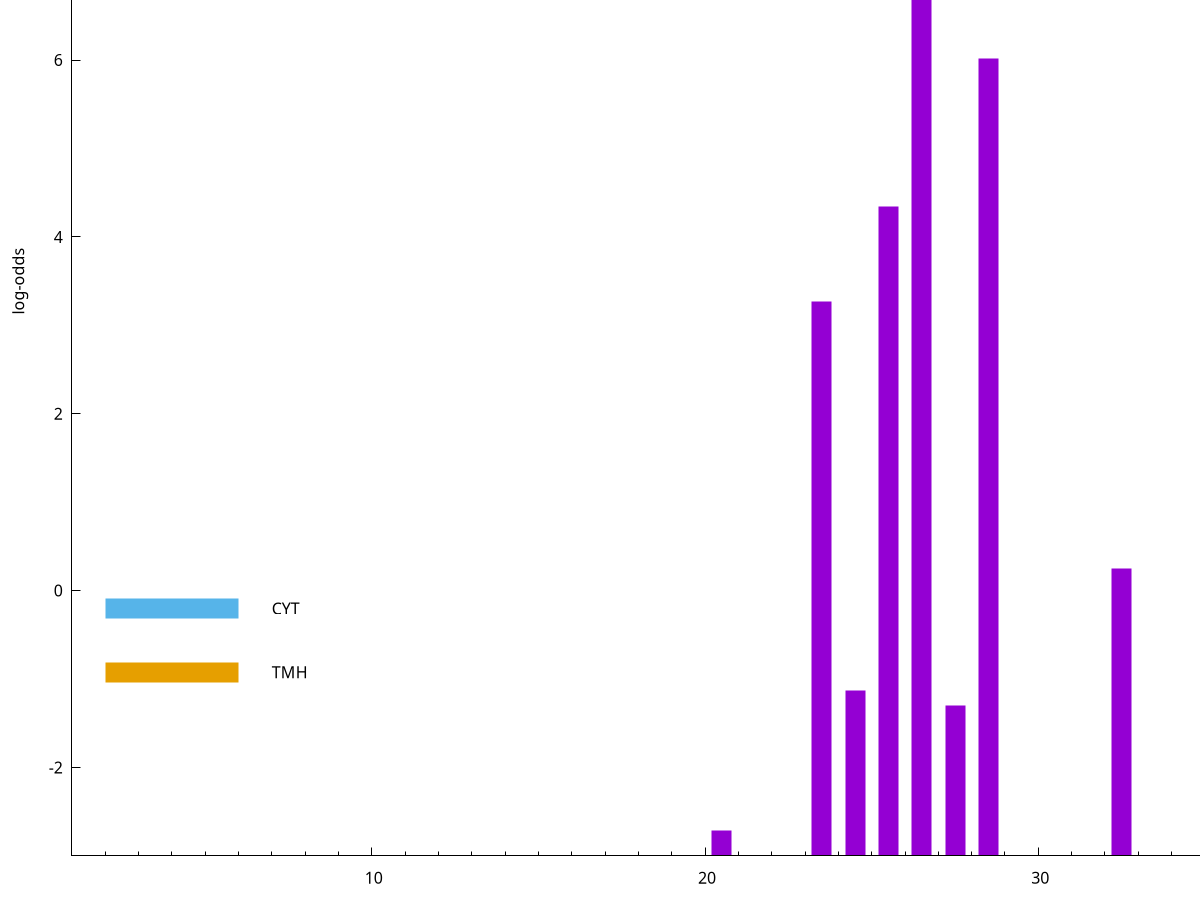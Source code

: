 set title "LipoP predictions for SRR5666527.gff"
set size 2., 1.4
set xrange [1:70] 
set mxtics 10
set yrange [-3:10]
set y2range [0:13]
set ylabel "log-odds"
set term postscript eps color solid "Helvetica" 30
set output "SRR5666527.gff6.eps"
set arrow from 2,7.925 to 6,7.925 nohead lt 1 lw 20
set label "SpI" at 7,7.925
set arrow from 2,-0.200913 to 6,-0.200913 nohead lt 3 lw 20
set label "CYT" at 7,-0.200913
set arrow from 2,-0.923225 to 6,-0.923225 nohead lt 4 lw 20
set label "TMH" at 7,-0.923225
set arrow from 2,7.925 to 6,7.925 nohead lt 1 lw 20
set label "SpI" at 7,7.925
# NOTE: The scores below are the log-odds scores with the threshold
# NOTE: subtracted (a hack to make gnuplot make the histogram all
# NOTE: look nice).
plot "-" axes x1y2 title "" with impulses lt 1 lw 20
26.500000 10.189850
28.500000 9.013920
25.500000 7.342970
23.500000 6.274350
32.500000 3.248803
24.500000 1.871180
27.500000 1.703670
20.500000 0.285440
e
exit
